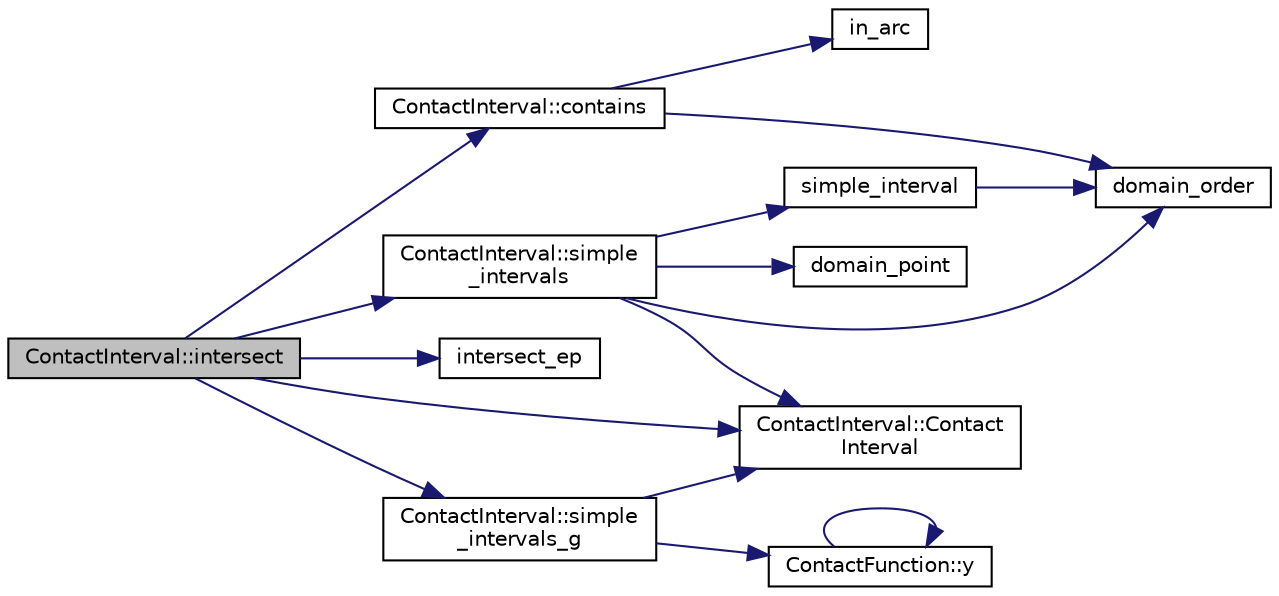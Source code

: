 digraph "ContactInterval::intersect"
{
 // LATEX_PDF_SIZE
  edge [fontname="Helvetica",fontsize="10",labelfontname="Helvetica",labelfontsize="10"];
  node [fontname="Helvetica",fontsize="10",shape=record];
  rankdir="LR";
  Node1 [label="ContactInterval::intersect",height=0.2,width=0.4,color="black", fillcolor="grey75", style="filled", fontcolor="black",tooltip=" "];
  Node1 -> Node2 [color="midnightblue",fontsize="10",style="solid",fontname="Helvetica"];
  Node2 [label="ContactInterval::Contact\lInterval",height=0.2,width=0.4,color="black", fillcolor="white", style="filled",URL="$db/dc7/class_contact_interval.html#a61ad4ab72d3949946605438d215f8efd",tooltip=" "];
  Node1 -> Node3 [color="midnightblue",fontsize="10",style="solid",fontname="Helvetica"];
  Node3 [label="ContactInterval::contains",height=0.2,width=0.4,color="black", fillcolor="white", style="filled",URL="$db/dc7/class_contact_interval.html#ae292421ddf64010db43bdcddf61897c3",tooltip=" "];
  Node3 -> Node4 [color="midnightblue",fontsize="10",style="solid",fontname="Helvetica"];
  Node4 [label="domain_order",height=0.2,width=0.4,color="black", fillcolor="white", style="filled",URL="$d6/d39/cs_8_c.html#a73d227d9566521f052b4763c4dd77d76",tooltip=" "];
  Node3 -> Node5 [color="midnightblue",fontsize="10",style="solid",fontname="Helvetica"];
  Node5 [label="in_arc",height=0.2,width=0.4,color="black", fillcolor="white", style="filled",URL="$d6/d39/cs_8_c.html#aa11ddde06a3d235fc35c23b35b26ea37",tooltip=" "];
  Node1 -> Node6 [color="midnightblue",fontsize="10",style="solid",fontname="Helvetica"];
  Node6 [label="intersect_ep",height=0.2,width=0.4,color="black", fillcolor="white", style="filled",URL="$d6/d39/cs_8_c.html#ae42e3b7bbc3eedff1fbbeb0aa29b8739",tooltip=" "];
  Node1 -> Node7 [color="midnightblue",fontsize="10",style="solid",fontname="Helvetica"];
  Node7 [label="ContactInterval::simple\l_intervals",height=0.2,width=0.4,color="black", fillcolor="white", style="filled",URL="$db/dc7/class_contact_interval.html#ad6748c3c88491fc8250f7e83bdc37067",tooltip=" "];
  Node7 -> Node2 [color="midnightblue",fontsize="10",style="solid",fontname="Helvetica"];
  Node7 -> Node4 [color="midnightblue",fontsize="10",style="solid",fontname="Helvetica"];
  Node7 -> Node8 [color="midnightblue",fontsize="10",style="solid",fontname="Helvetica"];
  Node8 [label="domain_point",height=0.2,width=0.4,color="black", fillcolor="white", style="filled",URL="$d6/d39/cs_8_c.html#ae19052e7a9cfc6c18f3655365cc30478",tooltip=" "];
  Node7 -> Node9 [color="midnightblue",fontsize="10",style="solid",fontname="Helvetica"];
  Node9 [label="simple_interval",height=0.2,width=0.4,color="black", fillcolor="white", style="filled",URL="$d6/d39/cs_8_c.html#a289685842ca27c2f7341e0079ea456c2",tooltip=" "];
  Node9 -> Node4 [color="midnightblue",fontsize="10",style="solid",fontname="Helvetica"];
  Node1 -> Node10 [color="midnightblue",fontsize="10",style="solid",fontname="Helvetica"];
  Node10 [label="ContactInterval::simple\l_intervals_g",height=0.2,width=0.4,color="black", fillcolor="white", style="filled",URL="$db/dc7/class_contact_interval.html#ae8382969ca67f35c8a42eaca177fdc18",tooltip=" "];
  Node10 -> Node2 [color="midnightblue",fontsize="10",style="solid",fontname="Helvetica"];
  Node10 -> Node11 [color="midnightblue",fontsize="10",style="solid",fontname="Helvetica"];
  Node11 [label="ContactFunction::y",height=0.2,width=0.4,color="black", fillcolor="white", style="filled",URL="$d2/d41/class_contact_function.html#ab8260d054902416d81cb2f04c120edc4",tooltip=" "];
  Node11 -> Node11 [color="midnightblue",fontsize="10",style="solid",fontname="Helvetica"];
}
